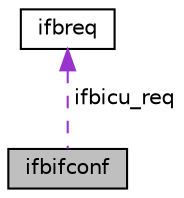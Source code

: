 digraph G
{
  edge [fontname="Helvetica",fontsize="10",labelfontname="Helvetica",labelfontsize="10"];
  node [fontname="Helvetica",fontsize="10",shape=record];
  Node1 [label="ifbifconf",height=0.2,width=0.4,color="black", fillcolor="grey75", style="filled" fontcolor="black"];
  Node2 -> Node1 [dir="back",color="darkorchid3",fontsize="10",style="dashed",label=" ifbicu_req" ,fontname="Helvetica"];
  Node2 [label="ifbreq",height=0.2,width=0.4,color="black", fillcolor="white", style="filled",URL="$structifbreq.html"];
}
